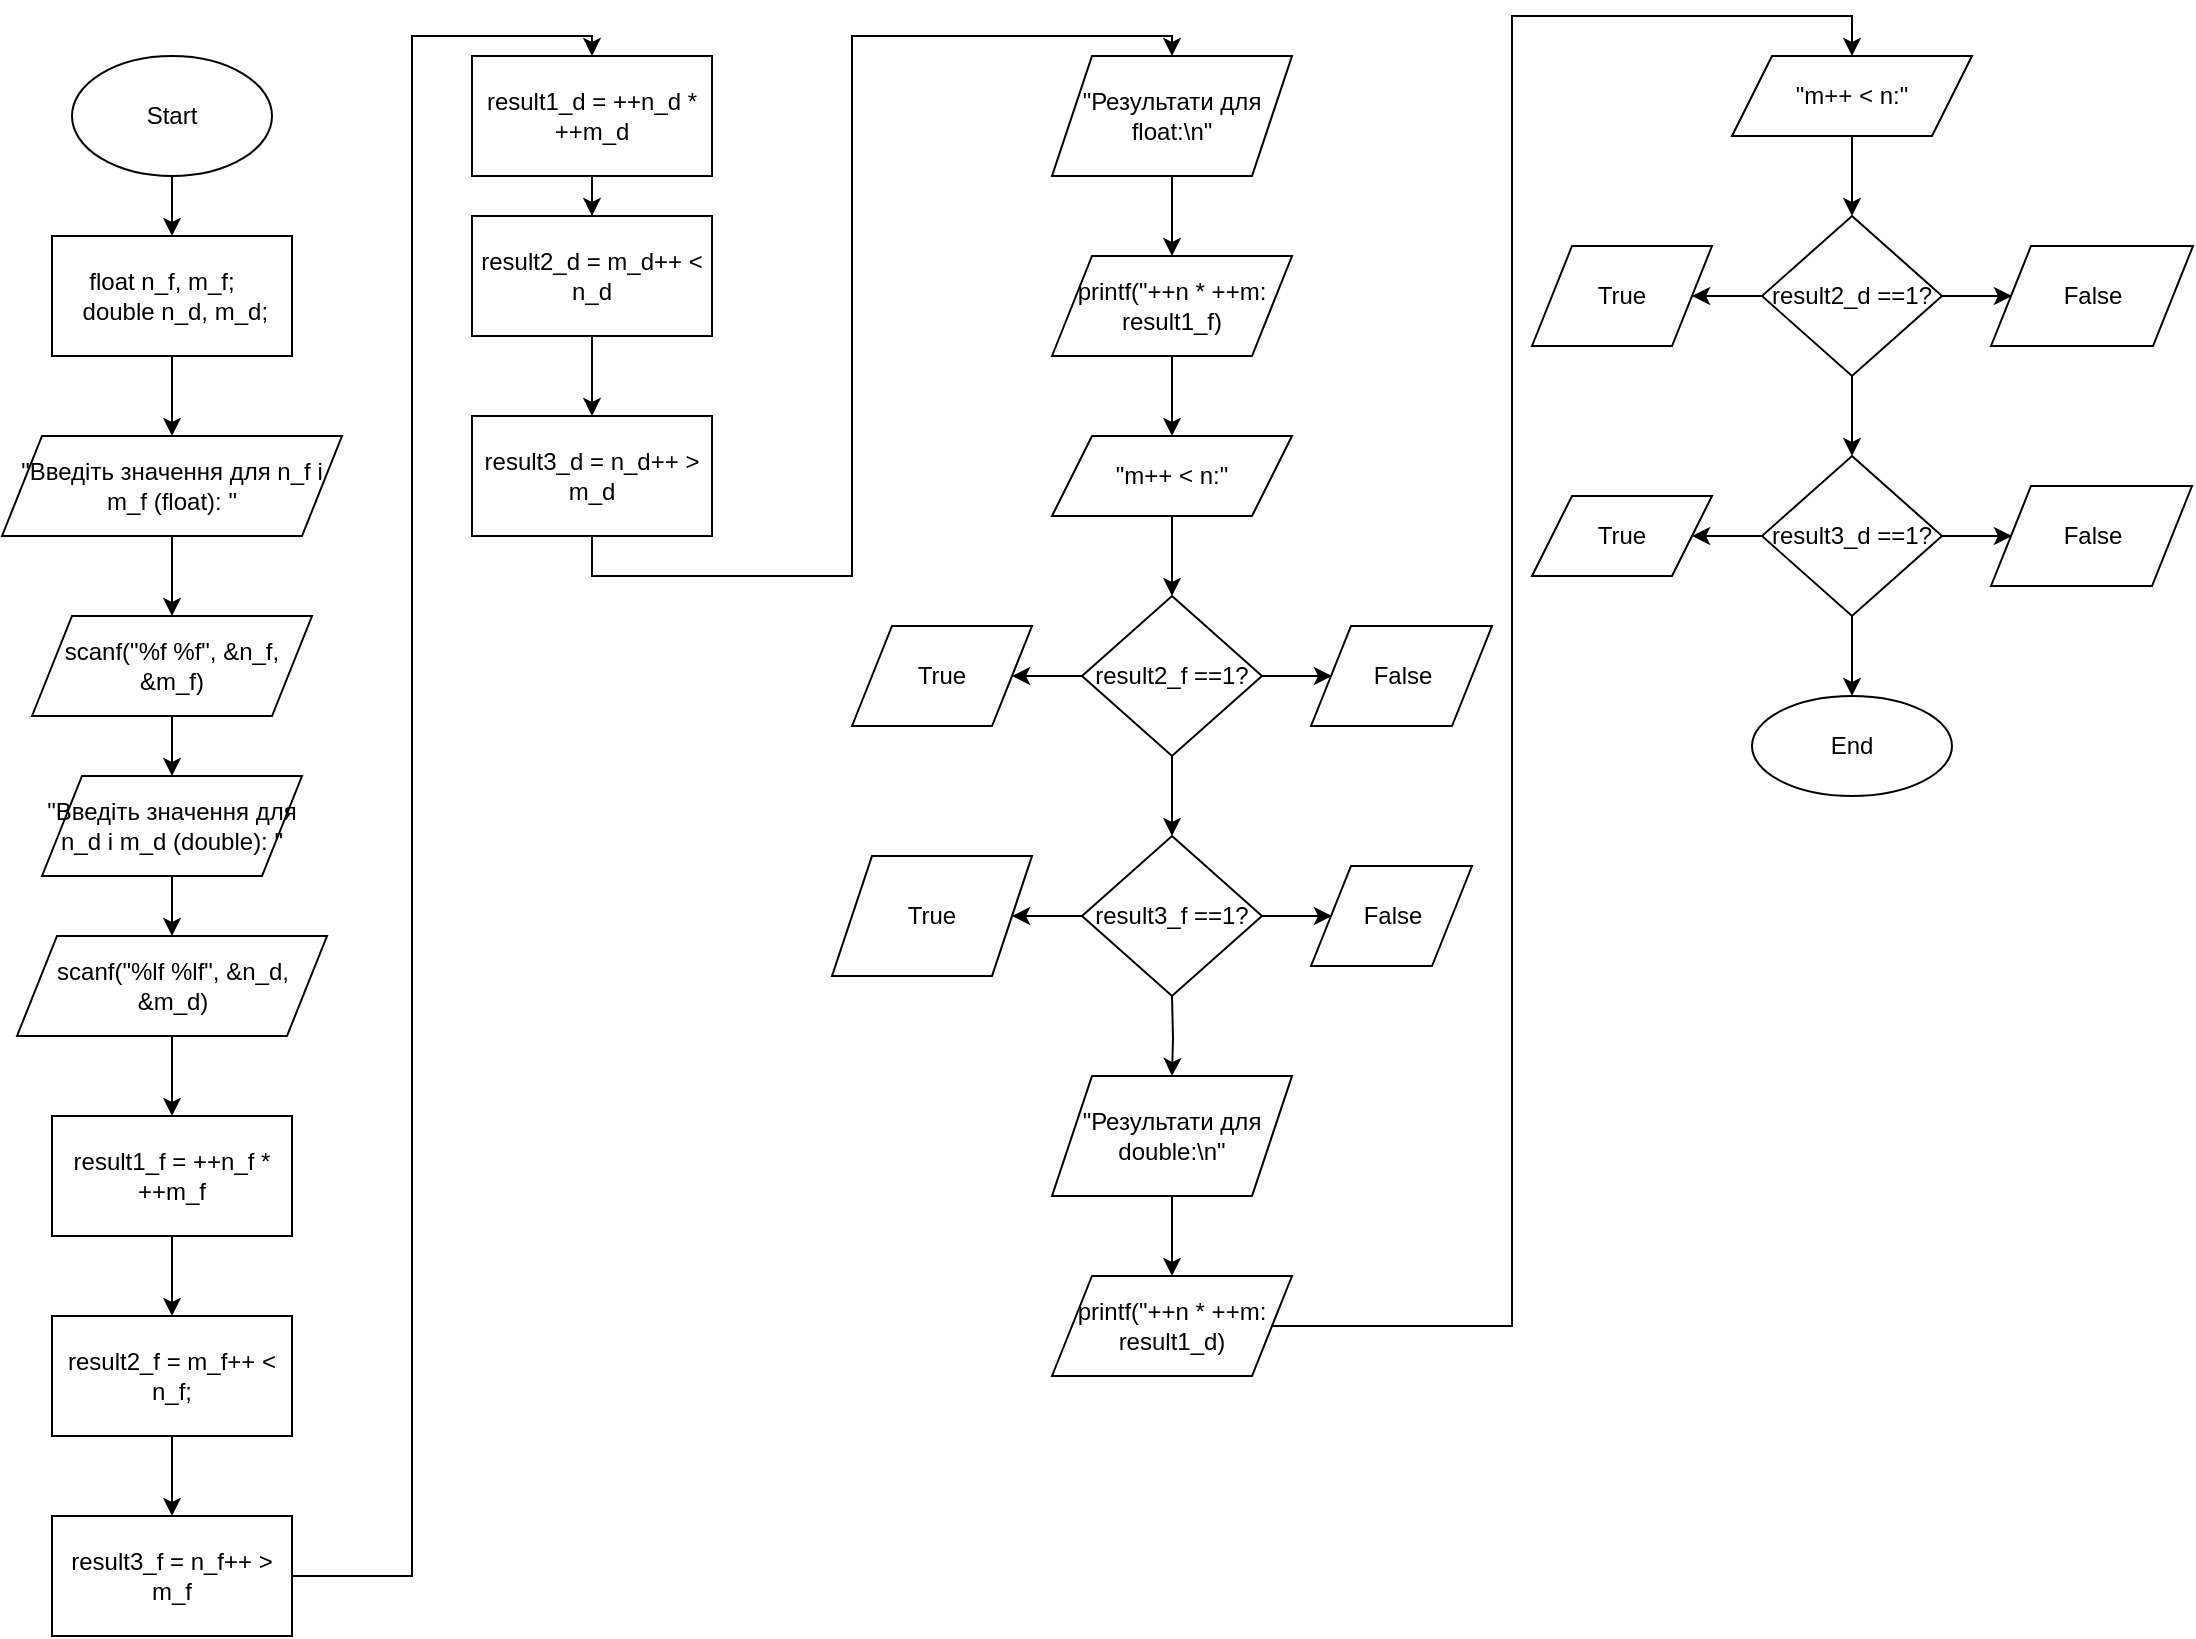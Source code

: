 <mxfile version="24.8.0">
  <diagram name="Страница — 1" id="q2LsAXYmceThA6jAPv1i">
    <mxGraphModel dx="525" dy="265" grid="1" gridSize="10" guides="1" tooltips="1" connect="1" arrows="1" fold="1" page="1" pageScale="1" pageWidth="2339" pageHeight="3300" math="0" shadow="0">
      <root>
        <mxCell id="0" />
        <mxCell id="1" parent="0" />
        <mxCell id="i04FxwwzE3xniJl9SdVN-2" style="edgeStyle=orthogonalEdgeStyle;rounded=0;orthogonalLoop=1;jettySize=auto;html=1;" parent="1" source="i04FxwwzE3xniJl9SdVN-1" target="i04FxwwzE3xniJl9SdVN-11" edge="1">
          <mxGeometry relative="1" as="geometry">
            <mxPoint x="480" y="120" as="targetPoint" />
          </mxGeometry>
        </mxCell>
        <mxCell id="i04FxwwzE3xniJl9SdVN-1" value="Start" style="ellipse;whiteSpace=wrap;html=1;" parent="1" vertex="1">
          <mxGeometry x="430" y="30" width="100" height="60" as="geometry" />
        </mxCell>
        <mxCell id="i04FxwwzE3xniJl9SdVN-12" style="edgeStyle=orthogonalEdgeStyle;rounded=0;orthogonalLoop=1;jettySize=auto;html=1;" parent="1" source="i04FxwwzE3xniJl9SdVN-11" target="i04FxwwzE3xniJl9SdVN-13" edge="1">
          <mxGeometry relative="1" as="geometry">
            <mxPoint x="480" y="210" as="targetPoint" />
          </mxGeometry>
        </mxCell>
        <mxCell id="i04FxwwzE3xniJl9SdVN-11" value="float n_f, m_f;&amp;nbsp; &amp;nbsp; &amp;nbsp;double n_d, m_d;" style="rounded=0;whiteSpace=wrap;html=1;" parent="1" vertex="1">
          <mxGeometry x="420" y="120" width="120" height="60" as="geometry" />
        </mxCell>
        <mxCell id="i04FxwwzE3xniJl9SdVN-15" value="" style="edgeStyle=orthogonalEdgeStyle;rounded=0;orthogonalLoop=1;jettySize=auto;html=1;" parent="1" source="i04FxwwzE3xniJl9SdVN-13" target="i04FxwwzE3xniJl9SdVN-14" edge="1">
          <mxGeometry relative="1" as="geometry" />
        </mxCell>
        <mxCell id="i04FxwwzE3xniJl9SdVN-13" value="&quot;Введіть значення для n_f і m_f (float): &quot;" style="shape=parallelogram;perimeter=parallelogramPerimeter;whiteSpace=wrap;html=1;fixedSize=1;" parent="1" vertex="1">
          <mxGeometry x="395" y="220" width="170" height="50" as="geometry" />
        </mxCell>
        <mxCell id="i04FxwwzE3xniJl9SdVN-16" style="edgeStyle=orthogonalEdgeStyle;rounded=0;orthogonalLoop=1;jettySize=auto;html=1;" parent="1" source="i04FxwwzE3xniJl9SdVN-14" target="i04FxwwzE3xniJl9SdVN-17" edge="1">
          <mxGeometry relative="1" as="geometry">
            <mxPoint x="480" y="390" as="targetPoint" />
          </mxGeometry>
        </mxCell>
        <mxCell id="i04FxwwzE3xniJl9SdVN-14" value="scanf(&quot;%f %f&quot;, &amp;amp;n_f, &amp;amp;m_f)" style="shape=parallelogram;perimeter=parallelogramPerimeter;whiteSpace=wrap;html=1;fixedSize=1;" parent="1" vertex="1">
          <mxGeometry x="410" y="310" width="140" height="50" as="geometry" />
        </mxCell>
        <mxCell id="i04FxwwzE3xniJl9SdVN-19" value="" style="edgeStyle=orthogonalEdgeStyle;rounded=0;orthogonalLoop=1;jettySize=auto;html=1;" parent="1" source="i04FxwwzE3xniJl9SdVN-17" target="i04FxwwzE3xniJl9SdVN-18" edge="1">
          <mxGeometry relative="1" as="geometry" />
        </mxCell>
        <mxCell id="i04FxwwzE3xniJl9SdVN-17" value="&quot;Введіть значення для n_d і m_d (double): &quot;" style="shape=parallelogram;perimeter=parallelogramPerimeter;whiteSpace=wrap;html=1;fixedSize=1;" parent="1" vertex="1">
          <mxGeometry x="415" y="390" width="130" height="50" as="geometry" />
        </mxCell>
        <mxCell id="i04FxwwzE3xniJl9SdVN-21" value="" style="edgeStyle=orthogonalEdgeStyle;rounded=0;orthogonalLoop=1;jettySize=auto;html=1;" parent="1" source="i04FxwwzE3xniJl9SdVN-18" target="i04FxwwzE3xniJl9SdVN-20" edge="1">
          <mxGeometry relative="1" as="geometry" />
        </mxCell>
        <mxCell id="i04FxwwzE3xniJl9SdVN-18" value="scanf(&quot;%lf %lf&quot;, &amp;amp;n_d, &amp;amp;m_d)" style="shape=parallelogram;perimeter=parallelogramPerimeter;whiteSpace=wrap;html=1;fixedSize=1;" parent="1" vertex="1">
          <mxGeometry x="402.5" y="470" width="155" height="50" as="geometry" />
        </mxCell>
        <mxCell id="i04FxwwzE3xniJl9SdVN-22" style="edgeStyle=orthogonalEdgeStyle;rounded=0;orthogonalLoop=1;jettySize=auto;html=1;" parent="1" source="i04FxwwzE3xniJl9SdVN-20" target="i04FxwwzE3xniJl9SdVN-23" edge="1">
          <mxGeometry relative="1" as="geometry">
            <mxPoint x="480" y="660" as="targetPoint" />
          </mxGeometry>
        </mxCell>
        <mxCell id="i04FxwwzE3xniJl9SdVN-20" value="result1_f = ++n_f * ++m_f" style="whiteSpace=wrap;html=1;" parent="1" vertex="1">
          <mxGeometry x="420" y="560" width="120" height="60" as="geometry" />
        </mxCell>
        <mxCell id="i04FxwwzE3xniJl9SdVN-24" style="edgeStyle=orthogonalEdgeStyle;rounded=0;orthogonalLoop=1;jettySize=auto;html=1;" parent="1" source="i04FxwwzE3xniJl9SdVN-23" target="i04FxwwzE3xniJl9SdVN-25" edge="1">
          <mxGeometry relative="1" as="geometry">
            <mxPoint x="480" y="760" as="targetPoint" />
          </mxGeometry>
        </mxCell>
        <mxCell id="i04FxwwzE3xniJl9SdVN-23" value="result2_f = m_f++ &amp;lt; n_f;" style="rounded=0;whiteSpace=wrap;html=1;" parent="1" vertex="1">
          <mxGeometry x="420" y="660" width="120" height="60" as="geometry" />
        </mxCell>
        <mxCell id="i04FxwwzE3xniJl9SdVN-70" style="edgeStyle=orthogonalEdgeStyle;rounded=0;orthogonalLoop=1;jettySize=auto;html=1;entryX=0.5;entryY=0;entryDx=0;entryDy=0;" parent="1" source="i04FxwwzE3xniJl9SdVN-25" target="i04FxwwzE3xniJl9SdVN-26" edge="1">
          <mxGeometry relative="1" as="geometry">
            <Array as="points">
              <mxPoint x="600" y="790" />
              <mxPoint x="600" y="20" />
              <mxPoint x="690" y="20" />
            </Array>
          </mxGeometry>
        </mxCell>
        <mxCell id="i04FxwwzE3xniJl9SdVN-25" value="result3_f = n_f++ &amp;gt; m_f" style="rounded=0;whiteSpace=wrap;html=1;" parent="1" vertex="1">
          <mxGeometry x="420" y="760" width="120" height="60" as="geometry" />
        </mxCell>
        <mxCell id="i04FxwwzE3xniJl9SdVN-28" style="edgeStyle=orthogonalEdgeStyle;rounded=0;orthogonalLoop=1;jettySize=auto;html=1;" parent="1" source="i04FxwwzE3xniJl9SdVN-26" target="i04FxwwzE3xniJl9SdVN-29" edge="1">
          <mxGeometry relative="1" as="geometry">
            <mxPoint x="690" y="130" as="targetPoint" />
          </mxGeometry>
        </mxCell>
        <mxCell id="i04FxwwzE3xniJl9SdVN-26" value="result1_d = ++n_d * ++m_d" style="rounded=0;whiteSpace=wrap;html=1;" parent="1" vertex="1">
          <mxGeometry x="630" y="30" width="120" height="60" as="geometry" />
        </mxCell>
        <mxCell id="i04FxwwzE3xniJl9SdVN-31" value="" style="edgeStyle=orthogonalEdgeStyle;rounded=0;orthogonalLoop=1;jettySize=auto;html=1;" parent="1" source="i04FxwwzE3xniJl9SdVN-29" target="i04FxwwzE3xniJl9SdVN-30" edge="1">
          <mxGeometry relative="1" as="geometry" />
        </mxCell>
        <mxCell id="i04FxwwzE3xniJl9SdVN-29" value="result2_d = m_d++ &amp;lt; n_d" style="rounded=0;whiteSpace=wrap;html=1;" parent="1" vertex="1">
          <mxGeometry x="630" y="110" width="120" height="60" as="geometry" />
        </mxCell>
        <mxCell id="i04FxwwzE3xniJl9SdVN-71" style="edgeStyle=orthogonalEdgeStyle;rounded=0;orthogonalLoop=1;jettySize=auto;html=1;entryX=0.5;entryY=0;entryDx=0;entryDy=0;exitX=0.5;exitY=1;exitDx=0;exitDy=0;" parent="1" source="i04FxwwzE3xniJl9SdVN-30" target="i04FxwwzE3xniJl9SdVN-32" edge="1">
          <mxGeometry relative="1" as="geometry">
            <Array as="points">
              <mxPoint x="690" y="290" />
              <mxPoint x="820" y="290" />
              <mxPoint x="820" y="20" />
              <mxPoint x="980" y="20" />
            </Array>
            <mxPoint x="690.0" y="310" as="sourcePoint" />
            <mxPoint x="1110.0" y="80.0" as="targetPoint" />
          </mxGeometry>
        </mxCell>
        <mxCell id="i04FxwwzE3xniJl9SdVN-30" value="result3_d = n_d++ &amp;gt; m_d" style="whiteSpace=wrap;html=1;rounded=0;" parent="1" vertex="1">
          <mxGeometry x="630" y="210" width="120" height="60" as="geometry" />
        </mxCell>
        <mxCell id="i04FxwwzE3xniJl9SdVN-35" value="" style="edgeStyle=orthogonalEdgeStyle;rounded=0;orthogonalLoop=1;jettySize=auto;html=1;" parent="1" source="i04FxwwzE3xniJl9SdVN-32" target="i04FxwwzE3xniJl9SdVN-34" edge="1">
          <mxGeometry relative="1" as="geometry" />
        </mxCell>
        <mxCell id="i04FxwwzE3xniJl9SdVN-32" value="&quot;Результати для float:\n&quot;" style="shape=parallelogram;perimeter=parallelogramPerimeter;whiteSpace=wrap;html=1;fixedSize=1;rounded=0;" parent="1" vertex="1">
          <mxGeometry x="920" y="30" width="120" height="60" as="geometry" />
        </mxCell>
        <mxCell id="i04FxwwzE3xniJl9SdVN-36" style="edgeStyle=orthogonalEdgeStyle;rounded=0;orthogonalLoop=1;jettySize=auto;html=1;" parent="1" source="i04FxwwzE3xniJl9SdVN-34" target="i04FxwwzE3xniJl9SdVN-38" edge="1">
          <mxGeometry relative="1" as="geometry">
            <mxPoint x="980" y="220" as="targetPoint" />
          </mxGeometry>
        </mxCell>
        <mxCell id="i04FxwwzE3xniJl9SdVN-34" value="printf(&quot;++n * ++m: result1_f)" style="shape=parallelogram;perimeter=parallelogramPerimeter;whiteSpace=wrap;html=1;fixedSize=1;rounded=0;" parent="1" vertex="1">
          <mxGeometry x="920" y="130" width="120" height="50" as="geometry" />
        </mxCell>
        <mxCell id="i04FxwwzE3xniJl9SdVN-39" style="edgeStyle=orthogonalEdgeStyle;rounded=0;orthogonalLoop=1;jettySize=auto;html=1;" parent="1" source="i04FxwwzE3xniJl9SdVN-38" target="i04FxwwzE3xniJl9SdVN-40" edge="1">
          <mxGeometry relative="1" as="geometry">
            <mxPoint x="980" y="280" as="targetPoint" />
          </mxGeometry>
        </mxCell>
        <mxCell id="i04FxwwzE3xniJl9SdVN-38" value="&quot;m++ &amp;lt; n:&quot;" style="shape=parallelogram;perimeter=parallelogramPerimeter;whiteSpace=wrap;html=1;fixedSize=1;" parent="1" vertex="1">
          <mxGeometry x="920" y="220" width="120" height="40" as="geometry" />
        </mxCell>
        <mxCell id="i04FxwwzE3xniJl9SdVN-41" style="edgeStyle=orthogonalEdgeStyle;rounded=0;orthogonalLoop=1;jettySize=auto;html=1;" parent="1" source="i04FxwwzE3xniJl9SdVN-40" target="i04FxwwzE3xniJl9SdVN-42" edge="1">
          <mxGeometry relative="1" as="geometry">
            <mxPoint x="890" y="390" as="targetPoint" />
          </mxGeometry>
        </mxCell>
        <mxCell id="i04FxwwzE3xniJl9SdVN-43" style="edgeStyle=orthogonalEdgeStyle;rounded=0;orthogonalLoop=1;jettySize=auto;html=1;" parent="1" source="i04FxwwzE3xniJl9SdVN-40" edge="1">
          <mxGeometry relative="1" as="geometry">
            <mxPoint x="1060.0" y="340" as="targetPoint" />
          </mxGeometry>
        </mxCell>
        <mxCell id="i04FxwwzE3xniJl9SdVN-46" style="edgeStyle=orthogonalEdgeStyle;rounded=0;orthogonalLoop=1;jettySize=auto;html=1;" parent="1" source="i04FxwwzE3xniJl9SdVN-40" edge="1">
          <mxGeometry relative="1" as="geometry">
            <mxPoint x="980" y="420" as="targetPoint" />
          </mxGeometry>
        </mxCell>
        <mxCell id="i04FxwwzE3xniJl9SdVN-40" value="result2_f ==1?" style="rhombus;whiteSpace=wrap;html=1;" parent="1" vertex="1">
          <mxGeometry x="935" y="300" width="90" height="80" as="geometry" />
        </mxCell>
        <mxCell id="i04FxwwzE3xniJl9SdVN-42" value="True" style="shape=parallelogram;perimeter=parallelogramPerimeter;whiteSpace=wrap;html=1;fixedSize=1;" parent="1" vertex="1">
          <mxGeometry x="820" y="315" width="90" height="50" as="geometry" />
        </mxCell>
        <mxCell id="i04FxwwzE3xniJl9SdVN-44" value="False" style="shape=parallelogram;perimeter=parallelogramPerimeter;whiteSpace=wrap;html=1;fixedSize=1;" parent="1" vertex="1">
          <mxGeometry x="1049.5" y="315" width="90.5" height="50" as="geometry" />
        </mxCell>
        <mxCell id="i04FxwwzE3xniJl9SdVN-47" style="edgeStyle=orthogonalEdgeStyle;rounded=0;orthogonalLoop=1;jettySize=auto;html=1;" parent="1" source="i04FxwwzE3xniJl9SdVN-49" target="i04FxwwzE3xniJl9SdVN-50" edge="1">
          <mxGeometry relative="1" as="geometry">
            <mxPoint x="890" y="510" as="targetPoint" />
          </mxGeometry>
        </mxCell>
        <mxCell id="i04FxwwzE3xniJl9SdVN-48" style="edgeStyle=orthogonalEdgeStyle;rounded=0;orthogonalLoop=1;jettySize=auto;html=1;" parent="1" source="i04FxwwzE3xniJl9SdVN-49" edge="1">
          <mxGeometry relative="1" as="geometry">
            <mxPoint x="1060.0" y="460.0" as="targetPoint" />
          </mxGeometry>
        </mxCell>
        <mxCell id="i04FxwwzE3xniJl9SdVN-49" value="result3_f ==1?" style="rhombus;whiteSpace=wrap;html=1;" parent="1" vertex="1">
          <mxGeometry x="935" y="420" width="90" height="80" as="geometry" />
        </mxCell>
        <mxCell id="i04FxwwzE3xniJl9SdVN-50" value="True" style="shape=parallelogram;perimeter=parallelogramPerimeter;whiteSpace=wrap;html=1;fixedSize=1;" parent="1" vertex="1">
          <mxGeometry x="810" y="430" width="100" height="60" as="geometry" />
        </mxCell>
        <mxCell id="i04FxwwzE3xniJl9SdVN-51" value="False" style="shape=parallelogram;perimeter=parallelogramPerimeter;whiteSpace=wrap;html=1;fixedSize=1;" parent="1" vertex="1">
          <mxGeometry x="1049.5" y="435" width="80.5" height="50" as="geometry" />
        </mxCell>
        <mxCell id="i04FxwwzE3xniJl9SdVN-52" value="" style="edgeStyle=orthogonalEdgeStyle;rounded=0;orthogonalLoop=1;jettySize=auto;html=1;" parent="1" target="i04FxwwzE3xniJl9SdVN-54" edge="1">
          <mxGeometry relative="1" as="geometry">
            <mxPoint x="980" y="500" as="sourcePoint" />
          </mxGeometry>
        </mxCell>
        <mxCell id="i04FxwwzE3xniJl9SdVN-53" value="" style="edgeStyle=orthogonalEdgeStyle;rounded=0;orthogonalLoop=1;jettySize=auto;html=1;" parent="1" source="i04FxwwzE3xniJl9SdVN-54" target="i04FxwwzE3xniJl9SdVN-56" edge="1">
          <mxGeometry relative="1" as="geometry" />
        </mxCell>
        <mxCell id="i04FxwwzE3xniJl9SdVN-54" value="&quot;Результати для double:\n&quot;" style="shape=parallelogram;perimeter=parallelogramPerimeter;whiteSpace=wrap;html=1;fixedSize=1;rounded=0;" parent="1" vertex="1">
          <mxGeometry x="920" y="540" width="120" height="60" as="geometry" />
        </mxCell>
        <mxCell id="0fRTuDyuU4UoQ8oMjfyI-2" style="edgeStyle=orthogonalEdgeStyle;rounded=0;orthogonalLoop=1;jettySize=auto;html=1;entryX=0.5;entryY=0;entryDx=0;entryDy=0;" edge="1" parent="1" source="i04FxwwzE3xniJl9SdVN-56" target="i04FxwwzE3xniJl9SdVN-58">
          <mxGeometry relative="1" as="geometry" />
        </mxCell>
        <mxCell id="i04FxwwzE3xniJl9SdVN-56" value="printf(&quot;++n * ++m: result1_d)" style="shape=parallelogram;perimeter=parallelogramPerimeter;whiteSpace=wrap;html=1;fixedSize=1;rounded=0;" parent="1" vertex="1">
          <mxGeometry x="920" y="640" width="120" height="50" as="geometry" />
        </mxCell>
        <mxCell id="i04FxwwzE3xniJl9SdVN-57" style="edgeStyle=orthogonalEdgeStyle;rounded=0;orthogonalLoop=1;jettySize=auto;html=1;" parent="1" source="i04FxwwzE3xniJl9SdVN-58" target="i04FxwwzE3xniJl9SdVN-62" edge="1">
          <mxGeometry relative="1" as="geometry">
            <mxPoint x="1320" y="90" as="targetPoint" />
          </mxGeometry>
        </mxCell>
        <mxCell id="i04FxwwzE3xniJl9SdVN-58" value="&quot;m++ &amp;lt; n:&quot;" style="shape=parallelogram;perimeter=parallelogramPerimeter;whiteSpace=wrap;html=1;fixedSize=1;" parent="1" vertex="1">
          <mxGeometry x="1260" y="30" width="120" height="40" as="geometry" />
        </mxCell>
        <mxCell id="i04FxwwzE3xniJl9SdVN-59" style="edgeStyle=orthogonalEdgeStyle;rounded=0;orthogonalLoop=1;jettySize=auto;html=1;" parent="1" source="i04FxwwzE3xniJl9SdVN-62" target="i04FxwwzE3xniJl9SdVN-63" edge="1">
          <mxGeometry relative="1" as="geometry">
            <mxPoint x="1230" y="200" as="targetPoint" />
          </mxGeometry>
        </mxCell>
        <mxCell id="i04FxwwzE3xniJl9SdVN-60" style="edgeStyle=orthogonalEdgeStyle;rounded=0;orthogonalLoop=1;jettySize=auto;html=1;" parent="1" source="i04FxwwzE3xniJl9SdVN-62" edge="1">
          <mxGeometry relative="1" as="geometry">
            <mxPoint x="1400.0" y="150" as="targetPoint" />
          </mxGeometry>
        </mxCell>
        <mxCell id="i04FxwwzE3xniJl9SdVN-61" style="edgeStyle=orthogonalEdgeStyle;rounded=0;orthogonalLoop=1;jettySize=auto;html=1;" parent="1" source="i04FxwwzE3xniJl9SdVN-62" edge="1">
          <mxGeometry relative="1" as="geometry">
            <mxPoint x="1320" y="230" as="targetPoint" />
          </mxGeometry>
        </mxCell>
        <mxCell id="i04FxwwzE3xniJl9SdVN-62" value="result2_d ==1?" style="rhombus;whiteSpace=wrap;html=1;" parent="1" vertex="1">
          <mxGeometry x="1275" y="110" width="90" height="80" as="geometry" />
        </mxCell>
        <mxCell id="i04FxwwzE3xniJl9SdVN-63" value="True" style="shape=parallelogram;perimeter=parallelogramPerimeter;whiteSpace=wrap;html=1;fixedSize=1;" parent="1" vertex="1">
          <mxGeometry x="1160" y="125" width="90" height="50" as="geometry" />
        </mxCell>
        <mxCell id="i04FxwwzE3xniJl9SdVN-64" value="False" style="shape=parallelogram;perimeter=parallelogramPerimeter;whiteSpace=wrap;html=1;fixedSize=1;" parent="1" vertex="1">
          <mxGeometry x="1389.5" y="125" width="101" height="50" as="geometry" />
        </mxCell>
        <mxCell id="i04FxwwzE3xniJl9SdVN-65" style="edgeStyle=orthogonalEdgeStyle;rounded=0;orthogonalLoop=1;jettySize=auto;html=1;" parent="1" source="i04FxwwzE3xniJl9SdVN-67" target="i04FxwwzE3xniJl9SdVN-68" edge="1">
          <mxGeometry relative="1" as="geometry">
            <mxPoint x="1230" y="320" as="targetPoint" />
          </mxGeometry>
        </mxCell>
        <mxCell id="i04FxwwzE3xniJl9SdVN-66" style="edgeStyle=orthogonalEdgeStyle;rounded=0;orthogonalLoop=1;jettySize=auto;html=1;" parent="1" source="i04FxwwzE3xniJl9SdVN-67" edge="1">
          <mxGeometry relative="1" as="geometry">
            <mxPoint x="1400.0" y="270" as="targetPoint" />
          </mxGeometry>
        </mxCell>
        <mxCell id="i04FxwwzE3xniJl9SdVN-72" style="edgeStyle=orthogonalEdgeStyle;rounded=0;orthogonalLoop=1;jettySize=auto;html=1;" parent="1" source="i04FxwwzE3xniJl9SdVN-67" edge="1">
          <mxGeometry relative="1" as="geometry">
            <mxPoint x="1320" y="350" as="targetPoint" />
          </mxGeometry>
        </mxCell>
        <mxCell id="i04FxwwzE3xniJl9SdVN-67" value="result3_d ==1?" style="rhombus;whiteSpace=wrap;html=1;" parent="1" vertex="1">
          <mxGeometry x="1275" y="230" width="90" height="80" as="geometry" />
        </mxCell>
        <mxCell id="i04FxwwzE3xniJl9SdVN-68" value="True" style="shape=parallelogram;perimeter=parallelogramPerimeter;whiteSpace=wrap;html=1;fixedSize=1;" parent="1" vertex="1">
          <mxGeometry x="1160" y="250" width="90" height="40" as="geometry" />
        </mxCell>
        <mxCell id="i04FxwwzE3xniJl9SdVN-69" value="False" style="shape=parallelogram;perimeter=parallelogramPerimeter;whiteSpace=wrap;html=1;fixedSize=1;" parent="1" vertex="1">
          <mxGeometry x="1389.5" y="245" width="100.5" height="50" as="geometry" />
        </mxCell>
        <mxCell id="i04FxwwzE3xniJl9SdVN-73" value="End" style="ellipse;whiteSpace=wrap;html=1;" parent="1" vertex="1">
          <mxGeometry x="1270" y="350" width="100" height="50" as="geometry" />
        </mxCell>
      </root>
    </mxGraphModel>
  </diagram>
</mxfile>

